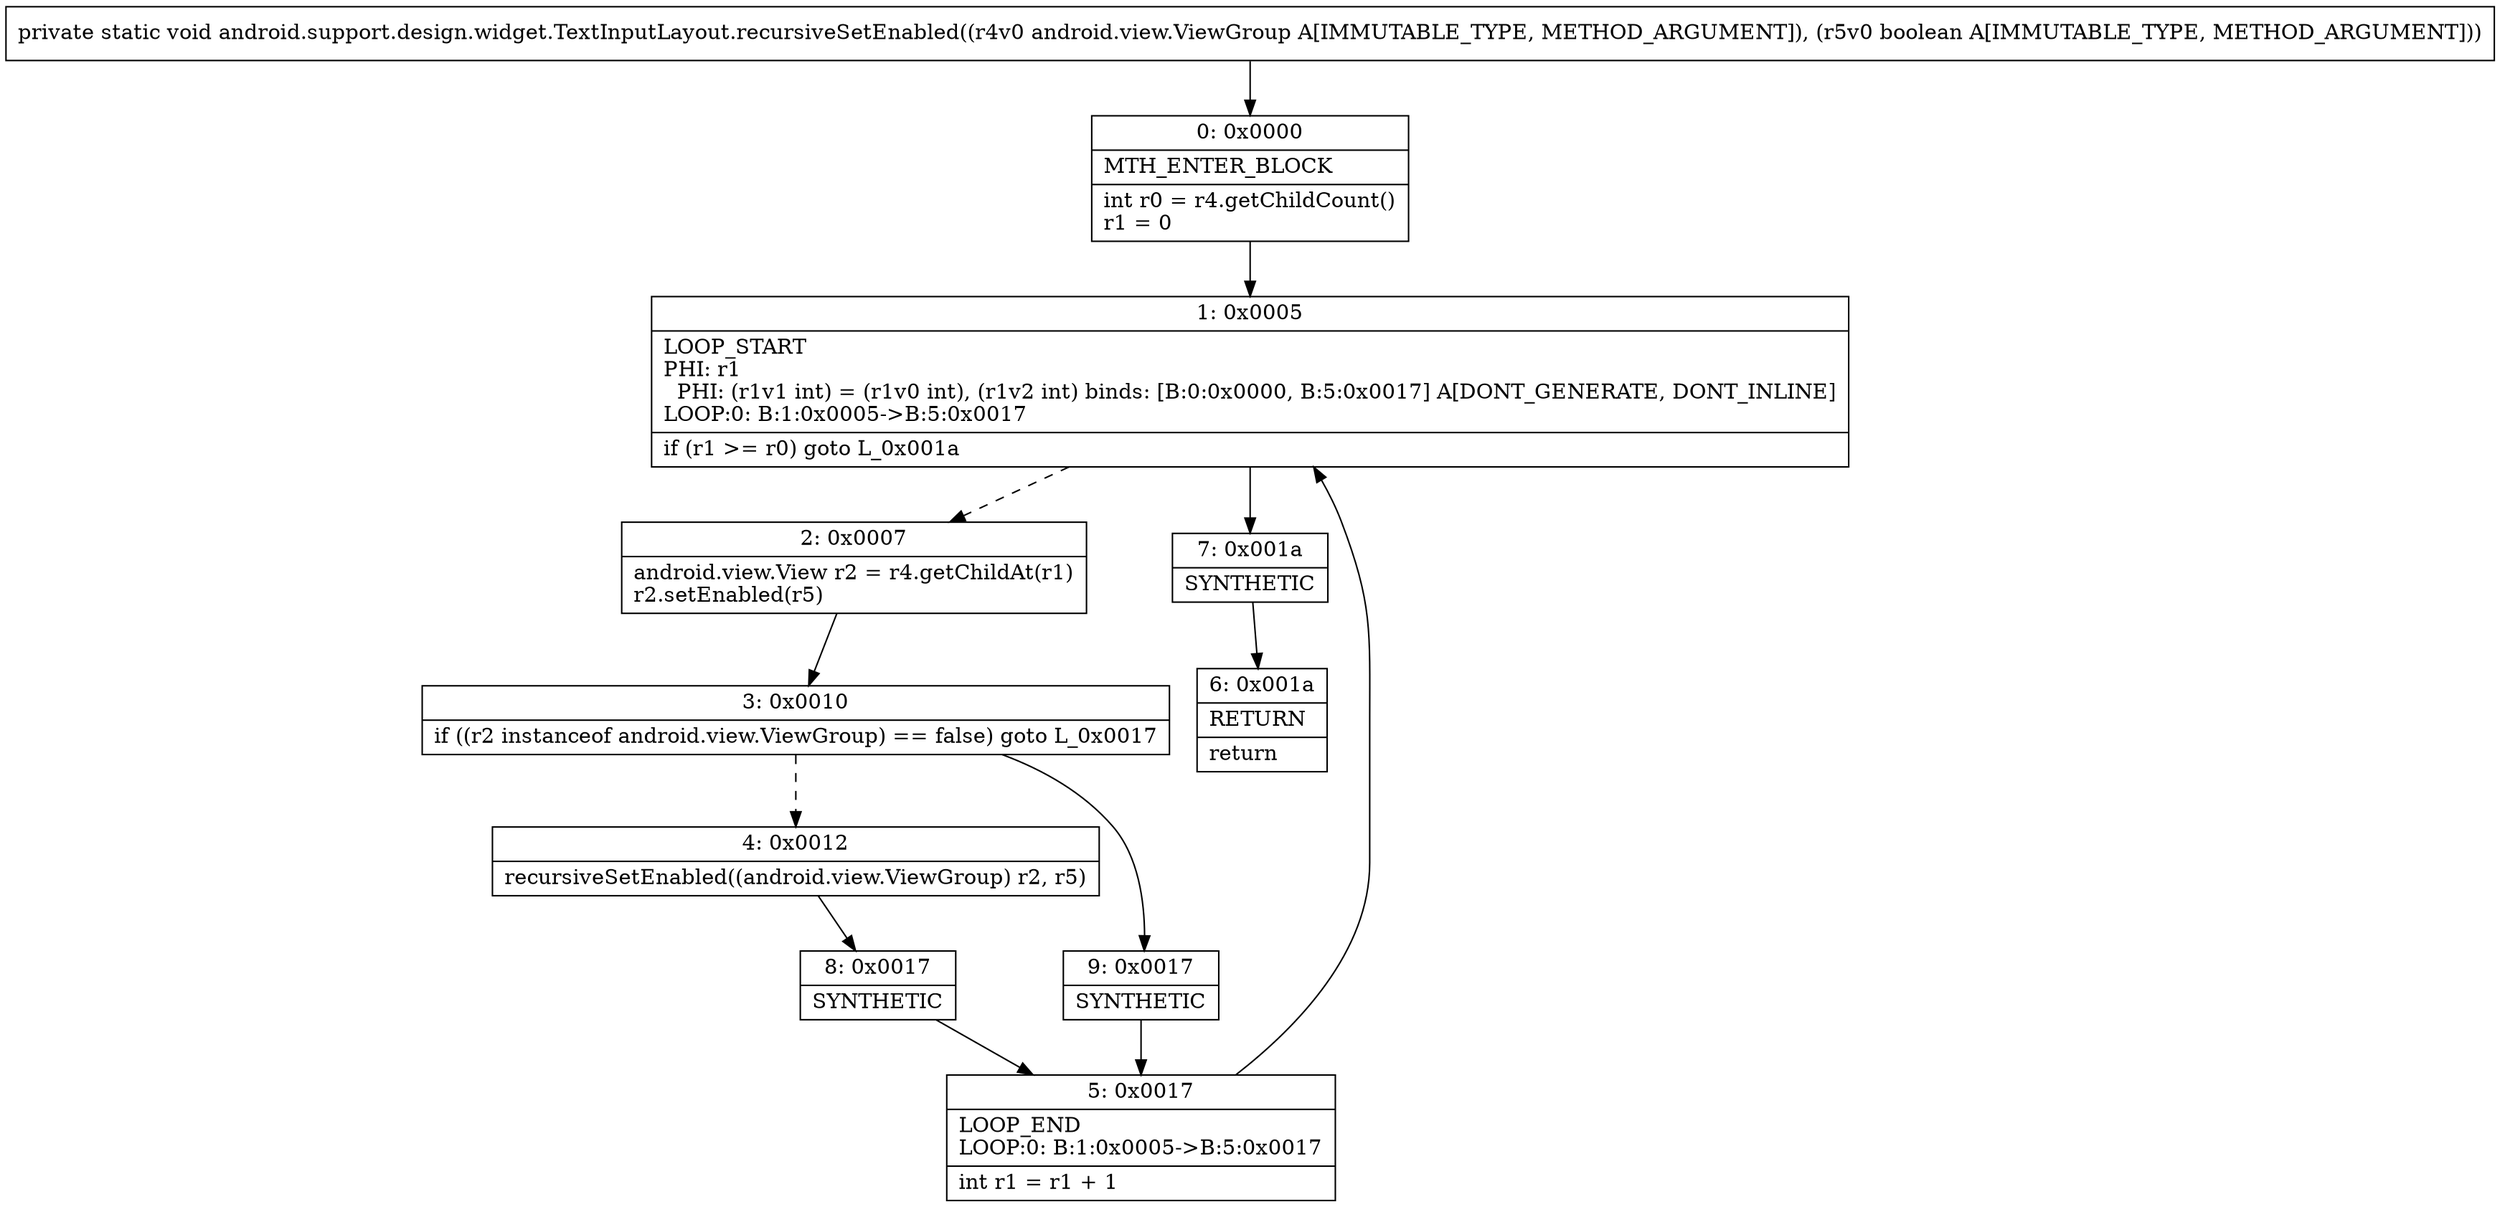 digraph "CFG forandroid.support.design.widget.TextInputLayout.recursiveSetEnabled(Landroid\/view\/ViewGroup;Z)V" {
Node_0 [shape=record,label="{0\:\ 0x0000|MTH_ENTER_BLOCK\l|int r0 = r4.getChildCount()\lr1 = 0\l}"];
Node_1 [shape=record,label="{1\:\ 0x0005|LOOP_START\lPHI: r1 \l  PHI: (r1v1 int) = (r1v0 int), (r1v2 int) binds: [B:0:0x0000, B:5:0x0017] A[DONT_GENERATE, DONT_INLINE]\lLOOP:0: B:1:0x0005\-\>B:5:0x0017\l|if (r1 \>= r0) goto L_0x001a\l}"];
Node_2 [shape=record,label="{2\:\ 0x0007|android.view.View r2 = r4.getChildAt(r1)\lr2.setEnabled(r5)\l}"];
Node_3 [shape=record,label="{3\:\ 0x0010|if ((r2 instanceof android.view.ViewGroup) == false) goto L_0x0017\l}"];
Node_4 [shape=record,label="{4\:\ 0x0012|recursiveSetEnabled((android.view.ViewGroup) r2, r5)\l}"];
Node_5 [shape=record,label="{5\:\ 0x0017|LOOP_END\lLOOP:0: B:1:0x0005\-\>B:5:0x0017\l|int r1 = r1 + 1\l}"];
Node_6 [shape=record,label="{6\:\ 0x001a|RETURN\l|return\l}"];
Node_7 [shape=record,label="{7\:\ 0x001a|SYNTHETIC\l}"];
Node_8 [shape=record,label="{8\:\ 0x0017|SYNTHETIC\l}"];
Node_9 [shape=record,label="{9\:\ 0x0017|SYNTHETIC\l}"];
MethodNode[shape=record,label="{private static void android.support.design.widget.TextInputLayout.recursiveSetEnabled((r4v0 android.view.ViewGroup A[IMMUTABLE_TYPE, METHOD_ARGUMENT]), (r5v0 boolean A[IMMUTABLE_TYPE, METHOD_ARGUMENT])) }"];
MethodNode -> Node_0;
Node_0 -> Node_1;
Node_1 -> Node_2[style=dashed];
Node_1 -> Node_7;
Node_2 -> Node_3;
Node_3 -> Node_4[style=dashed];
Node_3 -> Node_9;
Node_4 -> Node_8;
Node_5 -> Node_1;
Node_7 -> Node_6;
Node_8 -> Node_5;
Node_9 -> Node_5;
}

